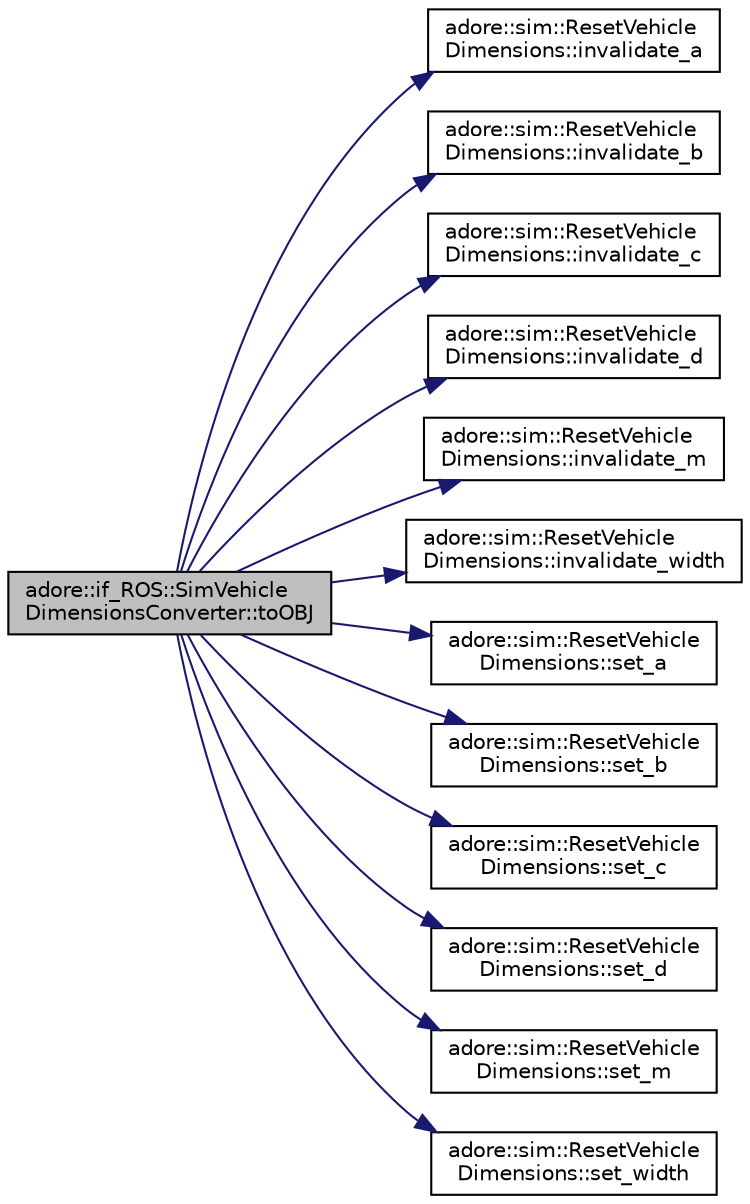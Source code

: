 digraph "adore::if_ROS::SimVehicleDimensionsConverter::toOBJ"
{
 // LATEX_PDF_SIZE
  edge [fontname="Helvetica",fontsize="10",labelfontname="Helvetica",labelfontsize="10"];
  node [fontname="Helvetica",fontsize="10",shape=record];
  rankdir="LR";
  Node1 [label="adore::if_ROS::SimVehicle\lDimensionsConverter::toOBJ",height=0.2,width=0.4,color="black", fillcolor="grey75", style="filled", fontcolor="black",tooltip=" "];
  Node1 -> Node2 [color="midnightblue",fontsize="10",style="solid",fontname="Helvetica"];
  Node2 [label="adore::sim::ResetVehicle\lDimensions::invalidate_a",height=0.2,width=0.4,color="black", fillcolor="white", style="filled",URL="$structadore_1_1sim_1_1ResetVehicleDimensions.html#a2c1f459f09bef41fbcbcd42640441b17",tooltip=" "];
  Node1 -> Node3 [color="midnightblue",fontsize="10",style="solid",fontname="Helvetica"];
  Node3 [label="adore::sim::ResetVehicle\lDimensions::invalidate_b",height=0.2,width=0.4,color="black", fillcolor="white", style="filled",URL="$structadore_1_1sim_1_1ResetVehicleDimensions.html#a683f1f5d31baaef868b1753140f8307c",tooltip=" "];
  Node1 -> Node4 [color="midnightblue",fontsize="10",style="solid",fontname="Helvetica"];
  Node4 [label="adore::sim::ResetVehicle\lDimensions::invalidate_c",height=0.2,width=0.4,color="black", fillcolor="white", style="filled",URL="$structadore_1_1sim_1_1ResetVehicleDimensions.html#a2e05048f6d15321416ba71fabc49c76b",tooltip=" "];
  Node1 -> Node5 [color="midnightblue",fontsize="10",style="solid",fontname="Helvetica"];
  Node5 [label="adore::sim::ResetVehicle\lDimensions::invalidate_d",height=0.2,width=0.4,color="black", fillcolor="white", style="filled",URL="$structadore_1_1sim_1_1ResetVehicleDimensions.html#a38604d382ecdf2f0943440278d689932",tooltip=" "];
  Node1 -> Node6 [color="midnightblue",fontsize="10",style="solid",fontname="Helvetica"];
  Node6 [label="adore::sim::ResetVehicle\lDimensions::invalidate_m",height=0.2,width=0.4,color="black", fillcolor="white", style="filled",URL="$structadore_1_1sim_1_1ResetVehicleDimensions.html#a11485c2e8022af614aee29cff9649339",tooltip=" "];
  Node1 -> Node7 [color="midnightblue",fontsize="10",style="solid",fontname="Helvetica"];
  Node7 [label="adore::sim::ResetVehicle\lDimensions::invalidate_width",height=0.2,width=0.4,color="black", fillcolor="white", style="filled",URL="$structadore_1_1sim_1_1ResetVehicleDimensions.html#a472258caf6e5f6c3b03bda6d4ca3a637",tooltip=" "];
  Node1 -> Node8 [color="midnightblue",fontsize="10",style="solid",fontname="Helvetica"];
  Node8 [label="adore::sim::ResetVehicle\lDimensions::set_a",height=0.2,width=0.4,color="black", fillcolor="white", style="filled",URL="$structadore_1_1sim_1_1ResetVehicleDimensions.html#aa2ee83e1a409e1c320020c8006e31bb6",tooltip=" "];
  Node1 -> Node9 [color="midnightblue",fontsize="10",style="solid",fontname="Helvetica"];
  Node9 [label="adore::sim::ResetVehicle\lDimensions::set_b",height=0.2,width=0.4,color="black", fillcolor="white", style="filled",URL="$structadore_1_1sim_1_1ResetVehicleDimensions.html#a26117d8102551380ff9a8e16c8213a74",tooltip=" "];
  Node1 -> Node10 [color="midnightblue",fontsize="10",style="solid",fontname="Helvetica"];
  Node10 [label="adore::sim::ResetVehicle\lDimensions::set_c",height=0.2,width=0.4,color="black", fillcolor="white", style="filled",URL="$structadore_1_1sim_1_1ResetVehicleDimensions.html#a08a2207419d7c0893313baaaaf3747e7",tooltip=" "];
  Node1 -> Node11 [color="midnightblue",fontsize="10",style="solid",fontname="Helvetica"];
  Node11 [label="adore::sim::ResetVehicle\lDimensions::set_d",height=0.2,width=0.4,color="black", fillcolor="white", style="filled",URL="$structadore_1_1sim_1_1ResetVehicleDimensions.html#a7b6520e8a1dda64c1eea6f051698c187",tooltip=" "];
  Node1 -> Node12 [color="midnightblue",fontsize="10",style="solid",fontname="Helvetica"];
  Node12 [label="adore::sim::ResetVehicle\lDimensions::set_m",height=0.2,width=0.4,color="black", fillcolor="white", style="filled",URL="$structadore_1_1sim_1_1ResetVehicleDimensions.html#af0208f57b18e29aa9e591fded8888c2d",tooltip=" "];
  Node1 -> Node13 [color="midnightblue",fontsize="10",style="solid",fontname="Helvetica"];
  Node13 [label="adore::sim::ResetVehicle\lDimensions::set_width",height=0.2,width=0.4,color="black", fillcolor="white", style="filled",URL="$structadore_1_1sim_1_1ResetVehicleDimensions.html#a1ef1c327b17fd14357131097dc589c15",tooltip=" "];
}
